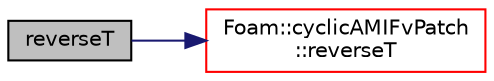digraph "reverseT"
{
  bgcolor="transparent";
  edge [fontname="Helvetica",fontsize="10",labelfontname="Helvetica",labelfontsize="10"];
  node [fontname="Helvetica",fontsize="10",shape=record];
  rankdir="LR";
  Node169 [label="reverseT",height=0.2,width=0.4,color="black", fillcolor="grey75", style="filled", fontcolor="black"];
  Node169 -> Node170 [color="midnightblue",fontsize="10",style="solid",fontname="Helvetica"];
  Node170 [label="Foam::cyclicAMIFvPatch\l::reverseT",height=0.2,width=0.4,color="red",URL="$a23633.html#a3b6ef41753c72a78fb451b2a4327c899",tooltip="Return neighbour-cell transformation tensor. "];
}
